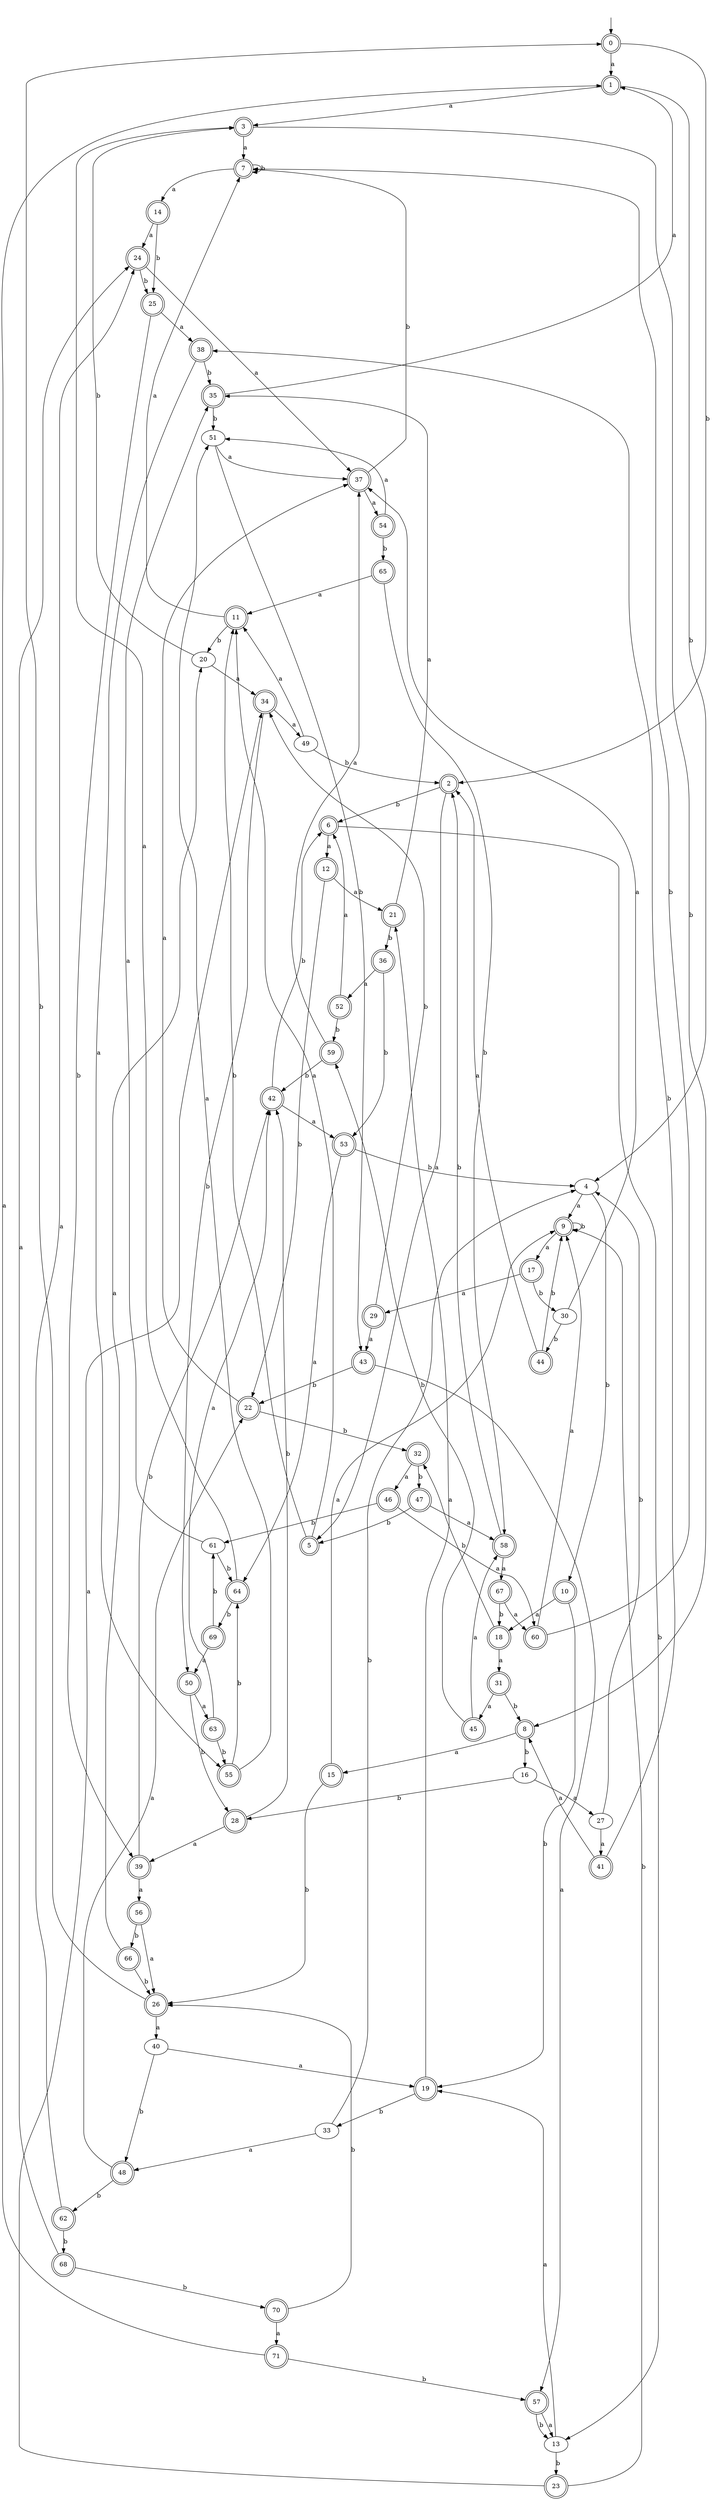digraph RandomDFA {
  __start0 [label="", shape=none];
  __start0 -> 0 [label=""];
  0 [shape=circle] [shape=doublecircle]
  0 -> 1 [label="a"]
  0 -> 2 [label="b"]
  1 [shape=doublecircle]
  1 -> 3 [label="a"]
  1 -> 4 [label="b"]
  2 [shape=doublecircle]
  2 -> 5 [label="a"]
  2 -> 6 [label="b"]
  3 [shape=doublecircle]
  3 -> 7 [label="a"]
  3 -> 8 [label="b"]
  4
  4 -> 9 [label="a"]
  4 -> 10 [label="b"]
  5 [shape=doublecircle]
  5 -> 11 [label="a"]
  5 -> 11 [label="b"]
  6 [shape=doublecircle]
  6 -> 12 [label="a"]
  6 -> 13 [label="b"]
  7 [shape=doublecircle]
  7 -> 14 [label="a"]
  7 -> 7 [label="b"]
  8 [shape=doublecircle]
  8 -> 15 [label="a"]
  8 -> 16 [label="b"]
  9 [shape=doublecircle]
  9 -> 17 [label="a"]
  9 -> 9 [label="b"]
  10 [shape=doublecircle]
  10 -> 18 [label="a"]
  10 -> 19 [label="b"]
  11 [shape=doublecircle]
  11 -> 7 [label="a"]
  11 -> 20 [label="b"]
  12 [shape=doublecircle]
  12 -> 21 [label="a"]
  12 -> 22 [label="b"]
  13
  13 -> 19 [label="a"]
  13 -> 23 [label="b"]
  14 [shape=doublecircle]
  14 -> 24 [label="a"]
  14 -> 25 [label="b"]
  15 [shape=doublecircle]
  15 -> 9 [label="a"]
  15 -> 26 [label="b"]
  16
  16 -> 27 [label="a"]
  16 -> 28 [label="b"]
  17 [shape=doublecircle]
  17 -> 29 [label="a"]
  17 -> 30 [label="b"]
  18 [shape=doublecircle]
  18 -> 31 [label="a"]
  18 -> 32 [label="b"]
  19 [shape=doublecircle]
  19 -> 21 [label="a"]
  19 -> 33 [label="b"]
  20
  20 -> 34 [label="a"]
  20 -> 3 [label="b"]
  21 [shape=doublecircle]
  21 -> 35 [label="a"]
  21 -> 36 [label="b"]
  22 [shape=doublecircle]
  22 -> 37 [label="a"]
  22 -> 32 [label="b"]
  23 [shape=doublecircle]
  23 -> 34 [label="a"]
  23 -> 9 [label="b"]
  24 [shape=doublecircle]
  24 -> 37 [label="a"]
  24 -> 25 [label="b"]
  25 [shape=doublecircle]
  25 -> 38 [label="a"]
  25 -> 39 [label="b"]
  26 [shape=doublecircle]
  26 -> 40 [label="a"]
  26 -> 0 [label="b"]
  27
  27 -> 41 [label="a"]
  27 -> 4 [label="b"]
  28 [shape=doublecircle]
  28 -> 39 [label="a"]
  28 -> 42 [label="b"]
  29 [shape=doublecircle]
  29 -> 43 [label="a"]
  29 -> 34 [label="b"]
  30
  30 -> 37 [label="a"]
  30 -> 44 [label="b"]
  31 [shape=doublecircle]
  31 -> 45 [label="a"]
  31 -> 8 [label="b"]
  32 [shape=doublecircle]
  32 -> 46 [label="a"]
  32 -> 47 [label="b"]
  33
  33 -> 48 [label="a"]
  33 -> 4 [label="b"]
  34 [shape=doublecircle]
  34 -> 49 [label="a"]
  34 -> 50 [label="b"]
  35 [shape=doublecircle]
  35 -> 1 [label="a"]
  35 -> 51 [label="b"]
  36 [shape=doublecircle]
  36 -> 52 [label="a"]
  36 -> 53 [label="b"]
  37 [shape=doublecircle]
  37 -> 54 [label="a"]
  37 -> 7 [label="b"]
  38 [shape=doublecircle]
  38 -> 55 [label="a"]
  38 -> 35 [label="b"]
  39 [shape=doublecircle]
  39 -> 56 [label="a"]
  39 -> 42 [label="b"]
  40
  40 -> 19 [label="a"]
  40 -> 48 [label="b"]
  41 [shape=doublecircle]
  41 -> 8 [label="a"]
  41 -> 38 [label="b"]
  42 [shape=doublecircle]
  42 -> 53 [label="a"]
  42 -> 6 [label="b"]
  43 [shape=doublecircle]
  43 -> 57 [label="a"]
  43 -> 22 [label="b"]
  44 [shape=doublecircle]
  44 -> 2 [label="a"]
  44 -> 9 [label="b"]
  45 [shape=doublecircle]
  45 -> 58 [label="a"]
  45 -> 59 [label="b"]
  46 [shape=doublecircle]
  46 -> 60 [label="a"]
  46 -> 61 [label="b"]
  47 [shape=doublecircle]
  47 -> 58 [label="a"]
  47 -> 5 [label="b"]
  48 [shape=doublecircle]
  48 -> 22 [label="a"]
  48 -> 62 [label="b"]
  49
  49 -> 11 [label="a"]
  49 -> 2 [label="b"]
  50 [shape=doublecircle]
  50 -> 63 [label="a"]
  50 -> 28 [label="b"]
  51
  51 -> 37 [label="a"]
  51 -> 43 [label="b"]
  52 [shape=doublecircle]
  52 -> 6 [label="a"]
  52 -> 59 [label="b"]
  53 [shape=doublecircle]
  53 -> 64 [label="a"]
  53 -> 4 [label="b"]
  54 [shape=doublecircle]
  54 -> 51 [label="a"]
  54 -> 65 [label="b"]
  55 [shape=doublecircle]
  55 -> 51 [label="a"]
  55 -> 64 [label="b"]
  56 [shape=doublecircle]
  56 -> 26 [label="a"]
  56 -> 66 [label="b"]
  57 [shape=doublecircle]
  57 -> 13 [label="a"]
  57 -> 13 [label="b"]
  58 [shape=doublecircle]
  58 -> 67 [label="a"]
  58 -> 2 [label="b"]
  59 [shape=doublecircle]
  59 -> 37 [label="a"]
  59 -> 42 [label="b"]
  60 [shape=doublecircle]
  60 -> 9 [label="a"]
  60 -> 7 [label="b"]
  61
  61 -> 35 [label="a"]
  61 -> 64 [label="b"]
  62 [shape=doublecircle]
  62 -> 24 [label="a"]
  62 -> 68 [label="b"]
  63 [shape=doublecircle]
  63 -> 42 [label="a"]
  63 -> 55 [label="b"]
  64 [shape=doublecircle]
  64 -> 3 [label="a"]
  64 -> 69 [label="b"]
  65 [shape=doublecircle]
  65 -> 11 [label="a"]
  65 -> 58 [label="b"]
  66 [shape=doublecircle]
  66 -> 20 [label="a"]
  66 -> 26 [label="b"]
  67 [shape=doublecircle]
  67 -> 60 [label="a"]
  67 -> 18 [label="b"]
  68 [shape=doublecircle]
  68 -> 24 [label="a"]
  68 -> 70 [label="b"]
  69 [shape=doublecircle]
  69 -> 50 [label="a"]
  69 -> 61 [label="b"]
  70 [shape=doublecircle]
  70 -> 71 [label="a"]
  70 -> 26 [label="b"]
  71 [shape=doublecircle]
  71 -> 1 [label="a"]
  71 -> 57 [label="b"]
}
